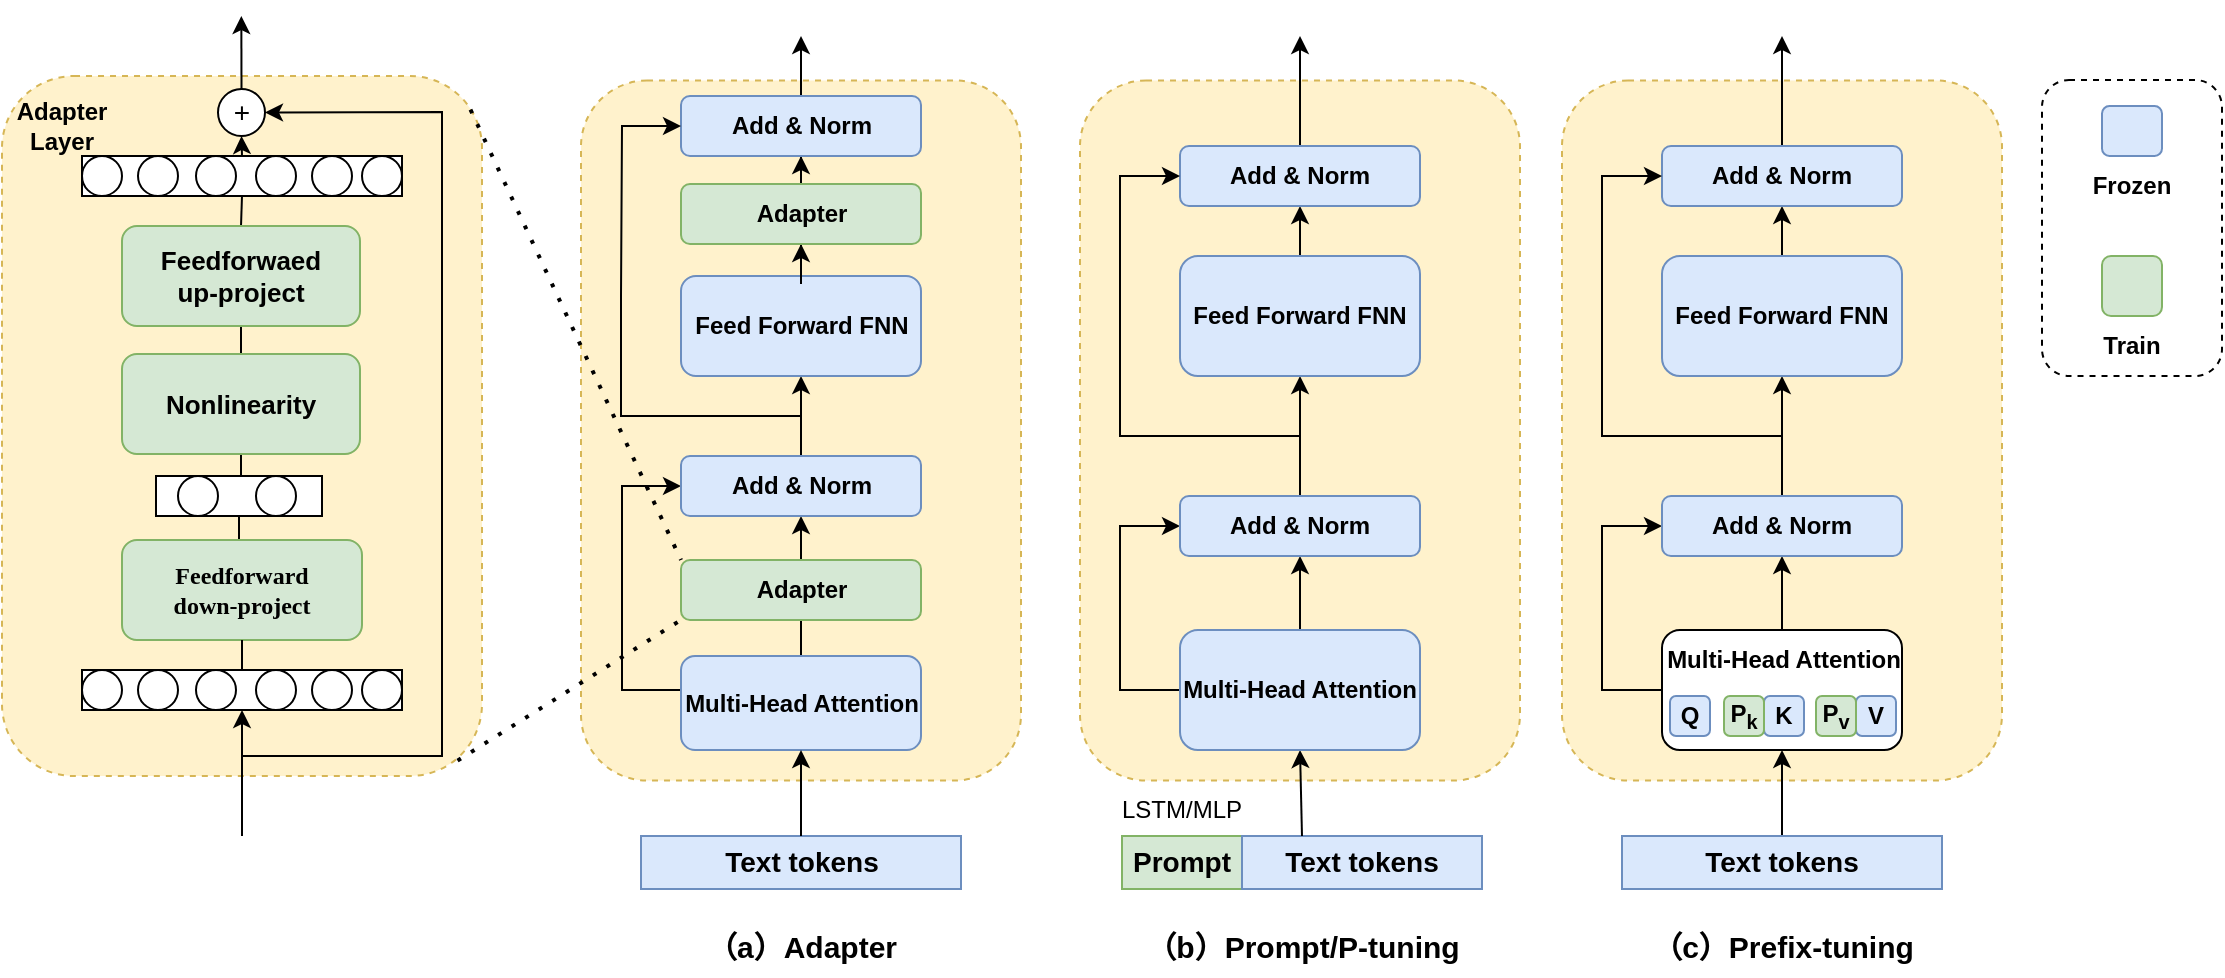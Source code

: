 <mxfile version="26.0.16">
  <diagram name="第 1 页" id="Ahd-Ehgqp-aZsXqGatdi">
    <mxGraphModel dx="2910" dy="1080" grid="1" gridSize="10" guides="1" tooltips="1" connect="1" arrows="1" fold="1" page="1" pageScale="1" pageWidth="827" pageHeight="1169" math="0" shadow="0">
      <root>
        <mxCell id="0" />
        <mxCell id="1" parent="0" />
        <mxCell id="XfbloPg4ATD7ratiGsCX-1" value="" style="rounded=1;whiteSpace=wrap;html=1;dashed=1;fillColor=#fff2cc;strokeColor=#d6b656;" parent="1" vertex="1">
          <mxGeometry x="-550" y="120" width="240" height="350" as="geometry" />
        </mxCell>
        <mxCell id="XfbloPg4ATD7ratiGsCX-2" style="edgeStyle=orthogonalEdgeStyle;rounded=0;orthogonalLoop=1;jettySize=auto;html=1;exitX=0.5;exitY=0;exitDx=0;exitDy=0;entryX=0.5;entryY=1;entryDx=0;entryDy=0;endArrow=none;endFill=0;" parent="1" source="XfbloPg4ATD7ratiGsCX-3" target="XfbloPg4ATD7ratiGsCX-5" edge="1">
          <mxGeometry relative="1" as="geometry" />
        </mxCell>
        <mxCell id="XfbloPg4ATD7ratiGsCX-3" value="&lt;b&gt;&lt;font face=&quot;Tahoma&quot;&gt;Feedforward&lt;br&gt;down-project&lt;/font&gt;&lt;/b&gt;" style="rounded=1;whiteSpace=wrap;html=1;fillColor=#d5e8d4;strokeColor=#82b366;" parent="1" vertex="1">
          <mxGeometry x="-490" y="352" width="120" height="50" as="geometry" />
        </mxCell>
        <mxCell id="XfbloPg4ATD7ratiGsCX-4" style="edgeStyle=orthogonalEdgeStyle;rounded=0;orthogonalLoop=1;jettySize=auto;html=1;exitX=0.5;exitY=0;exitDx=0;exitDy=0;entryX=0.5;entryY=1;entryDx=0;entryDy=0;endArrow=none;endFill=0;" parent="1" source="XfbloPg4ATD7ratiGsCX-5" target="XfbloPg4ATD7ratiGsCX-9" edge="1">
          <mxGeometry relative="1" as="geometry" />
        </mxCell>
        <mxCell id="XfbloPg4ATD7ratiGsCX-5" value="" style="rounded=0;whiteSpace=wrap;html=1;" parent="1" vertex="1">
          <mxGeometry x="-473" y="320" width="83" height="20" as="geometry" />
        </mxCell>
        <mxCell id="XfbloPg4ATD7ratiGsCX-6" value="" style="ellipse;whiteSpace=wrap;html=1;aspect=fixed;" parent="1" vertex="1">
          <mxGeometry x="-462" y="320" width="20" height="20" as="geometry" />
        </mxCell>
        <mxCell id="XfbloPg4ATD7ratiGsCX-7" value="" style="ellipse;whiteSpace=wrap;html=1;aspect=fixed;" parent="1" vertex="1">
          <mxGeometry x="-423" y="320" width="20" height="20" as="geometry" />
        </mxCell>
        <mxCell id="XfbloPg4ATD7ratiGsCX-8" style="edgeStyle=orthogonalEdgeStyle;rounded=0;orthogonalLoop=1;jettySize=auto;html=1;exitX=0.5;exitY=0;exitDx=0;exitDy=0;entryX=0.5;entryY=1;entryDx=0;entryDy=0;endArrow=none;endFill=0;" parent="1" source="XfbloPg4ATD7ratiGsCX-9" target="XfbloPg4ATD7ratiGsCX-11" edge="1">
          <mxGeometry relative="1" as="geometry" />
        </mxCell>
        <mxCell id="XfbloPg4ATD7ratiGsCX-9" value="&lt;b&gt;&lt;font style=&quot;font-size: 13px;&quot;&gt;Nonlinearity&lt;/font&gt;&lt;/b&gt;" style="rounded=1;whiteSpace=wrap;html=1;fillColor=#d5e8d4;strokeColor=#82b366;" parent="1" vertex="1">
          <mxGeometry x="-490" y="259" width="119" height="50" as="geometry" />
        </mxCell>
        <mxCell id="XfbloPg4ATD7ratiGsCX-10" style="edgeStyle=orthogonalEdgeStyle;rounded=0;orthogonalLoop=1;jettySize=auto;html=1;exitX=0.5;exitY=0;exitDx=0;exitDy=0;entryX=0.5;entryY=1;entryDx=0;entryDy=0;endArrow=none;endFill=0;" parent="1" source="XfbloPg4ATD7ratiGsCX-11" target="XfbloPg4ATD7ratiGsCX-13" edge="1">
          <mxGeometry relative="1" as="geometry" />
        </mxCell>
        <mxCell id="XfbloPg4ATD7ratiGsCX-11" value="&lt;b&gt;&lt;font style=&quot;font-size: 13px;&quot;&gt;Feedforwaed&lt;br&gt;up-project&lt;br&gt;&lt;/font&gt;&lt;/b&gt;" style="rounded=1;whiteSpace=wrap;html=1;fillColor=#d5e8d4;strokeColor=#82b366;" parent="1" vertex="1">
          <mxGeometry x="-490" y="195" width="119" height="50" as="geometry" />
        </mxCell>
        <mxCell id="XfbloPg4ATD7ratiGsCX-12" value="" style="group" parent="1" vertex="1" connectable="0">
          <mxGeometry x="-510" y="160" width="160" height="20" as="geometry" />
        </mxCell>
        <mxCell id="XfbloPg4ATD7ratiGsCX-13" value="" style="rounded=0;whiteSpace=wrap;html=1;" parent="XfbloPg4ATD7ratiGsCX-12" vertex="1">
          <mxGeometry width="160" height="20" as="geometry" />
        </mxCell>
        <mxCell id="XfbloPg4ATD7ratiGsCX-14" value="" style="ellipse;whiteSpace=wrap;html=1;aspect=fixed;" parent="XfbloPg4ATD7ratiGsCX-12" vertex="1">
          <mxGeometry width="20" height="20" as="geometry" />
        </mxCell>
        <mxCell id="XfbloPg4ATD7ratiGsCX-15" value="" style="ellipse;whiteSpace=wrap;html=1;aspect=fixed;" parent="XfbloPg4ATD7ratiGsCX-12" vertex="1">
          <mxGeometry x="28" width="20" height="20" as="geometry" />
        </mxCell>
        <mxCell id="XfbloPg4ATD7ratiGsCX-16" value="" style="ellipse;whiteSpace=wrap;html=1;aspect=fixed;" parent="XfbloPg4ATD7ratiGsCX-12" vertex="1">
          <mxGeometry x="57" width="20" height="20" as="geometry" />
        </mxCell>
        <mxCell id="XfbloPg4ATD7ratiGsCX-17" value="" style="ellipse;whiteSpace=wrap;html=1;aspect=fixed;" parent="XfbloPg4ATD7ratiGsCX-12" vertex="1">
          <mxGeometry x="87" width="20" height="20" as="geometry" />
        </mxCell>
        <mxCell id="XfbloPg4ATD7ratiGsCX-18" value="" style="ellipse;whiteSpace=wrap;html=1;aspect=fixed;" parent="XfbloPg4ATD7ratiGsCX-12" vertex="1">
          <mxGeometry x="115" width="20" height="20" as="geometry" />
        </mxCell>
        <mxCell id="XfbloPg4ATD7ratiGsCX-19" value="" style="ellipse;whiteSpace=wrap;html=1;aspect=fixed;" parent="XfbloPg4ATD7ratiGsCX-12" vertex="1">
          <mxGeometry x="140" width="20" height="20" as="geometry" />
        </mxCell>
        <mxCell id="XfbloPg4ATD7ratiGsCX-20" value="" style="group" parent="1" vertex="1" connectable="0">
          <mxGeometry x="-510" y="417" width="160" height="20" as="geometry" />
        </mxCell>
        <mxCell id="XfbloPg4ATD7ratiGsCX-21" value="" style="rounded=0;whiteSpace=wrap;html=1;" parent="XfbloPg4ATD7ratiGsCX-20" vertex="1">
          <mxGeometry width="160" height="20" as="geometry" />
        </mxCell>
        <mxCell id="XfbloPg4ATD7ratiGsCX-22" value="" style="ellipse;whiteSpace=wrap;html=1;aspect=fixed;" parent="XfbloPg4ATD7ratiGsCX-20" vertex="1">
          <mxGeometry width="20" height="20" as="geometry" />
        </mxCell>
        <mxCell id="XfbloPg4ATD7ratiGsCX-23" value="" style="ellipse;whiteSpace=wrap;html=1;aspect=fixed;" parent="XfbloPg4ATD7ratiGsCX-20" vertex="1">
          <mxGeometry x="28" width="20" height="20" as="geometry" />
        </mxCell>
        <mxCell id="XfbloPg4ATD7ratiGsCX-24" value="" style="ellipse;whiteSpace=wrap;html=1;aspect=fixed;" parent="XfbloPg4ATD7ratiGsCX-20" vertex="1">
          <mxGeometry x="57" width="20" height="20" as="geometry" />
        </mxCell>
        <mxCell id="XfbloPg4ATD7ratiGsCX-25" value="" style="ellipse;whiteSpace=wrap;html=1;aspect=fixed;" parent="XfbloPg4ATD7ratiGsCX-20" vertex="1">
          <mxGeometry x="87" width="20" height="20" as="geometry" />
        </mxCell>
        <mxCell id="XfbloPg4ATD7ratiGsCX-26" value="" style="ellipse;whiteSpace=wrap;html=1;aspect=fixed;" parent="XfbloPg4ATD7ratiGsCX-20" vertex="1">
          <mxGeometry x="115" width="20" height="20" as="geometry" />
        </mxCell>
        <mxCell id="XfbloPg4ATD7ratiGsCX-27" value="" style="ellipse;whiteSpace=wrap;html=1;aspect=fixed;" parent="XfbloPg4ATD7ratiGsCX-20" vertex="1">
          <mxGeometry x="140" width="20" height="20" as="geometry" />
        </mxCell>
        <mxCell id="XfbloPg4ATD7ratiGsCX-28" value="" style="endArrow=classic;html=1;rounded=0;entryX=0.5;entryY=1;entryDx=0;entryDy=0;" parent="1" target="XfbloPg4ATD7ratiGsCX-21" edge="1">
          <mxGeometry width="50" height="50" relative="1" as="geometry">
            <mxPoint x="-430" y="500" as="sourcePoint" />
            <mxPoint x="-440" y="530" as="targetPoint" />
          </mxGeometry>
        </mxCell>
        <mxCell id="XfbloPg4ATD7ratiGsCX-29" style="edgeStyle=orthogonalEdgeStyle;rounded=0;orthogonalLoop=1;jettySize=auto;html=1;exitX=0.5;exitY=0;exitDx=0;exitDy=0;entryX=0.5;entryY=1;entryDx=0;entryDy=0;endArrow=none;endFill=0;" parent="1" source="XfbloPg4ATD7ratiGsCX-21" target="XfbloPg4ATD7ratiGsCX-3" edge="1">
          <mxGeometry relative="1" as="geometry" />
        </mxCell>
        <mxCell id="XfbloPg4ATD7ratiGsCX-30" style="edgeStyle=orthogonalEdgeStyle;rounded=0;orthogonalLoop=1;jettySize=auto;html=1;exitX=0.5;exitY=0;exitDx=0;exitDy=0;" parent="1" source="XfbloPg4ATD7ratiGsCX-31" edge="1">
          <mxGeometry relative="1" as="geometry">
            <mxPoint x="-430.333" y="90" as="targetPoint" />
          </mxGeometry>
        </mxCell>
        <mxCell id="XfbloPg4ATD7ratiGsCX-31" value="&lt;font style=&quot;font-size: 14px;&quot;&gt;+&lt;/font&gt;" style="ellipse;whiteSpace=wrap;html=1;aspect=fixed;" parent="1" vertex="1">
          <mxGeometry x="-442" y="126.5" width="23.5" height="23.5" as="geometry" />
        </mxCell>
        <mxCell id="XfbloPg4ATD7ratiGsCX-32" value="" style="endArrow=classic;html=1;rounded=0;entryX=1;entryY=0.5;entryDx=0;entryDy=0;" parent="1" target="XfbloPg4ATD7ratiGsCX-31" edge="1">
          <mxGeometry width="50" height="50" relative="1" as="geometry">
            <mxPoint x="-430" y="460" as="sourcePoint" />
            <mxPoint x="-240" y="140" as="targetPoint" />
            <Array as="points">
              <mxPoint x="-330" y="460" />
              <mxPoint x="-330" y="138" />
            </Array>
          </mxGeometry>
        </mxCell>
        <mxCell id="XfbloPg4ATD7ratiGsCX-33" value="&lt;b&gt;Adapter&lt;br&gt;Layer&lt;/b&gt;" style="text;html=1;strokeColor=none;fillColor=none;align=center;verticalAlign=middle;whiteSpace=wrap;rounded=0;" parent="1" vertex="1">
          <mxGeometry x="-550" y="130" width="60" height="30" as="geometry" />
        </mxCell>
        <mxCell id="XfbloPg4ATD7ratiGsCX-34" style="edgeStyle=orthogonalEdgeStyle;rounded=0;orthogonalLoop=1;jettySize=auto;html=1;exitX=0.5;exitY=0;exitDx=0;exitDy=0;entryX=0.5;entryY=1;entryDx=0;entryDy=0;" parent="1" source="XfbloPg4ATD7ratiGsCX-13" target="XfbloPg4ATD7ratiGsCX-31" edge="1">
          <mxGeometry relative="1" as="geometry" />
        </mxCell>
        <mxCell id="XLWhoAdr1jM7pe4-psfR-1" value="" style="rounded=1;whiteSpace=wrap;html=1;labelBorderColor=none;dashed=1;fillColor=#fff2cc;strokeColor=#d6b656;" vertex="1" parent="1">
          <mxGeometry x="230" y="122.25" width="220" height="350" as="geometry" />
        </mxCell>
        <mxCell id="XLWhoAdr1jM7pe4-psfR-19" value="&lt;b&gt;&lt;font style=&quot;font-size: 14px;&quot;&gt;Text tokens&lt;/font&gt;&lt;/b&gt;" style="rounded=0;whiteSpace=wrap;html=1;fillColor=#dae8fc;strokeColor=#6c8ebf;" vertex="1" parent="1">
          <mxGeometry x="-230.5" y="500" width="160" height="26.5" as="geometry" />
        </mxCell>
        <mxCell id="XLWhoAdr1jM7pe4-psfR-20" value="" style="group" vertex="1" connectable="0" parent="1">
          <mxGeometry x="10" y="500" width="180" height="26.5" as="geometry" />
        </mxCell>
        <mxCell id="XfbloPg4ATD7ratiGsCX-37" value="&lt;b&gt;&lt;font style=&quot;font-size: 14px;&quot;&gt;Prompt&lt;/font&gt;&lt;/b&gt;" style="rounded=0;whiteSpace=wrap;html=1;fillColor=#d5e8d4;strokeColor=#82b366;" parent="XLWhoAdr1jM7pe4-psfR-20" vertex="1">
          <mxGeometry width="60" height="26.5" as="geometry" />
        </mxCell>
        <mxCell id="ZDdrnm3DGxkRZ29ZL-x0-1" value="&lt;b&gt;&lt;font style=&quot;font-size: 14px;&quot;&gt;Text tokens&lt;/font&gt;&lt;/b&gt;" style="rounded=0;whiteSpace=wrap;html=1;fillColor=#dae8fc;strokeColor=#6c8ebf;" parent="XLWhoAdr1jM7pe4-psfR-20" vertex="1">
          <mxGeometry x="60" width="120" height="26.5" as="geometry" />
        </mxCell>
        <mxCell id="XLWhoAdr1jM7pe4-psfR-37" value="" style="rounded=1;whiteSpace=wrap;html=1;labelBorderColor=none;dashed=1;fillColor=#fff2cc;strokeColor=#d6b656;" vertex="1" parent="1">
          <mxGeometry x="-11" y="122.25" width="220" height="350" as="geometry" />
        </mxCell>
        <mxCell id="ZDdrnm3DGxkRZ29ZL-x0-15" value="" style="endArrow=classic;html=1;rounded=0;exitX=0.25;exitY=0;exitDx=0;exitDy=0;entryX=0.5;entryY=1;entryDx=0;entryDy=0;" parent="1" source="ZDdrnm3DGxkRZ29ZL-x0-1" edge="1" target="XLWhoAdr1jM7pe4-psfR-52">
          <mxGeometry width="50" height="50" relative="1" as="geometry">
            <mxPoint x="89" y="473.25" as="sourcePoint" />
            <mxPoint x="100" y="459.25" as="targetPoint" />
          </mxGeometry>
        </mxCell>
        <mxCell id="XLWhoAdr1jM7pe4-psfR-56" style="edgeStyle=orthogonalEdgeStyle;rounded=0;orthogonalLoop=1;jettySize=auto;html=1;exitX=0;exitY=0.5;exitDx=0;exitDy=0;entryX=0;entryY=0.5;entryDx=0;entryDy=0;fontStyle=1" edge="1" parent="1" source="XLWhoAdr1jM7pe4-psfR-52" target="XLWhoAdr1jM7pe4-psfR-53">
          <mxGeometry relative="1" as="geometry">
            <Array as="points">
              <mxPoint x="9" y="427" />
              <mxPoint x="9" y="345" />
            </Array>
          </mxGeometry>
        </mxCell>
        <mxCell id="XLWhoAdr1jM7pe4-psfR-57" style="edgeStyle=orthogonalEdgeStyle;rounded=0;orthogonalLoop=1;jettySize=auto;html=1;entryX=0.5;entryY=1;entryDx=0;entryDy=0;" edge="1" parent="1" source="XLWhoAdr1jM7pe4-psfR-52" target="XLWhoAdr1jM7pe4-psfR-53">
          <mxGeometry relative="1" as="geometry" />
        </mxCell>
        <mxCell id="XLWhoAdr1jM7pe4-psfR-52" value="&lt;b&gt;Multi-Head Attention&lt;/b&gt;" style="rounded=1;whiteSpace=wrap;html=1;fillColor=#dae8fc;strokeColor=#6c8ebf;" vertex="1" parent="1">
          <mxGeometry x="39" y="397" width="120" height="60" as="geometry" />
        </mxCell>
        <mxCell id="XLWhoAdr1jM7pe4-psfR-58" style="edgeStyle=orthogonalEdgeStyle;rounded=0;orthogonalLoop=1;jettySize=auto;html=1;entryX=0.5;entryY=1;entryDx=0;entryDy=0;" edge="1" parent="1" source="XLWhoAdr1jM7pe4-psfR-53" target="XLWhoAdr1jM7pe4-psfR-54">
          <mxGeometry relative="1" as="geometry" />
        </mxCell>
        <mxCell id="XLWhoAdr1jM7pe4-psfR-53" value="&lt;b&gt;Add &amp;amp; Norm&lt;/b&gt;" style="rounded=1;whiteSpace=wrap;html=1;fillColor=#dae8fc;strokeColor=#6c8ebf;" vertex="1" parent="1">
          <mxGeometry x="39" y="330" width="120" height="30" as="geometry" />
        </mxCell>
        <mxCell id="XLWhoAdr1jM7pe4-psfR-60" style="edgeStyle=orthogonalEdgeStyle;rounded=0;orthogonalLoop=1;jettySize=auto;html=1;entryX=0.5;entryY=1;entryDx=0;entryDy=0;" edge="1" parent="1" source="XLWhoAdr1jM7pe4-psfR-54" target="XLWhoAdr1jM7pe4-psfR-55">
          <mxGeometry relative="1" as="geometry" />
        </mxCell>
        <mxCell id="XLWhoAdr1jM7pe4-psfR-54" value="&lt;b&gt;Feed Forward FNN&lt;/b&gt;" style="rounded=1;whiteSpace=wrap;html=1;fillColor=#dae8fc;strokeColor=#6c8ebf;" vertex="1" parent="1">
          <mxGeometry x="39" y="210" width="120" height="60" as="geometry" />
        </mxCell>
        <mxCell id="XLWhoAdr1jM7pe4-psfR-61" style="edgeStyle=orthogonalEdgeStyle;rounded=0;orthogonalLoop=1;jettySize=auto;html=1;" edge="1" parent="1" source="XLWhoAdr1jM7pe4-psfR-55">
          <mxGeometry relative="1" as="geometry">
            <mxPoint x="99" y="100" as="targetPoint" />
          </mxGeometry>
        </mxCell>
        <mxCell id="XLWhoAdr1jM7pe4-psfR-55" value="&lt;b&gt;Add &amp;amp; Norm&lt;/b&gt;" style="rounded=1;whiteSpace=wrap;html=1;fillColor=#dae8fc;strokeColor=#6c8ebf;" vertex="1" parent="1">
          <mxGeometry x="39" y="155" width="120" height="30" as="geometry" />
        </mxCell>
        <mxCell id="XLWhoAdr1jM7pe4-psfR-59" value="" style="endArrow=classic;html=1;rounded=0;entryX=0;entryY=0.5;entryDx=0;entryDy=0;" edge="1" parent="1" target="XLWhoAdr1jM7pe4-psfR-55">
          <mxGeometry width="50" height="50" relative="1" as="geometry">
            <mxPoint x="99" y="300" as="sourcePoint" />
            <mxPoint x="-61" y="240" as="targetPoint" />
            <Array as="points">
              <mxPoint x="9" y="300" />
              <mxPoint x="9" y="240" />
              <mxPoint x="9" y="170" />
            </Array>
          </mxGeometry>
        </mxCell>
        <mxCell id="XLWhoAdr1jM7pe4-psfR-80" value="LSTM/MLP" style="text;html=1;align=center;verticalAlign=middle;whiteSpace=wrap;rounded=0;" vertex="1" parent="1">
          <mxGeometry x="10" y="472.25" width="60" height="30" as="geometry" />
        </mxCell>
        <mxCell id="XLWhoAdr1jM7pe4-psfR-100" style="edgeStyle=orthogonalEdgeStyle;rounded=0;orthogonalLoop=1;jettySize=auto;html=1;entryX=0.5;entryY=1;entryDx=0;entryDy=0;" edge="1" parent="1" source="XLWhoAdr1jM7pe4-psfR-81" target="XLWhoAdr1jM7pe4-psfR-82">
          <mxGeometry relative="1" as="geometry" />
        </mxCell>
        <mxCell id="XLWhoAdr1jM7pe4-psfR-81" value="&lt;b&gt;&lt;font style=&quot;font-size: 14px;&quot;&gt;Text tokens&lt;/font&gt;&lt;/b&gt;" style="rounded=0;whiteSpace=wrap;html=1;fillColor=#dae8fc;strokeColor=#6c8ebf;" vertex="1" parent="1">
          <mxGeometry x="260" y="500" width="160" height="26.5" as="geometry" />
        </mxCell>
        <mxCell id="XLWhoAdr1jM7pe4-psfR-90" style="edgeStyle=orthogonalEdgeStyle;rounded=0;orthogonalLoop=1;jettySize=auto;html=1;entryX=0;entryY=0.5;entryDx=0;entryDy=0;exitX=0;exitY=0.5;exitDx=0;exitDy=0;" edge="1" parent="1" source="XLWhoAdr1jM7pe4-psfR-82" target="XLWhoAdr1jM7pe4-psfR-89">
          <mxGeometry relative="1" as="geometry">
            <Array as="points">
              <mxPoint x="250" y="427" />
              <mxPoint x="250" y="345" />
            </Array>
          </mxGeometry>
        </mxCell>
        <mxCell id="XLWhoAdr1jM7pe4-psfR-91" style="edgeStyle=orthogonalEdgeStyle;rounded=0;orthogonalLoop=1;jettySize=auto;html=1;entryX=0.5;entryY=1;entryDx=0;entryDy=0;" edge="1" parent="1" source="XLWhoAdr1jM7pe4-psfR-82" target="XLWhoAdr1jM7pe4-psfR-89">
          <mxGeometry relative="1" as="geometry" />
        </mxCell>
        <mxCell id="XLWhoAdr1jM7pe4-psfR-82" value="" style="rounded=1;whiteSpace=wrap;html=1;" vertex="1" parent="1">
          <mxGeometry x="280" y="397" width="120" height="60" as="geometry" />
        </mxCell>
        <mxCell id="XLWhoAdr1jM7pe4-psfR-83" value="&lt;b&gt;Q&lt;/b&gt;" style="rounded=1;whiteSpace=wrap;html=1;fillColor=#dae8fc;strokeColor=#6c8ebf;" vertex="1" parent="1">
          <mxGeometry x="284" y="430" width="20" height="20" as="geometry" />
        </mxCell>
        <mxCell id="XLWhoAdr1jM7pe4-psfR-84" value="&lt;b&gt;K&lt;/b&gt;" style="rounded=1;whiteSpace=wrap;html=1;fillColor=#dae8fc;strokeColor=#6c8ebf;" vertex="1" parent="1">
          <mxGeometry x="331" y="430" width="20" height="20" as="geometry" />
        </mxCell>
        <mxCell id="XLWhoAdr1jM7pe4-psfR-85" value="&lt;b&gt;P&lt;sub&gt;k&lt;/sub&gt;&lt;/b&gt;" style="rounded=1;whiteSpace=wrap;html=1;fillColor=#d5e8d4;strokeColor=#82b366;" vertex="1" parent="1">
          <mxGeometry x="311" y="430" width="20" height="20" as="geometry" />
        </mxCell>
        <mxCell id="XLWhoAdr1jM7pe4-psfR-86" value="&lt;b&gt;V&lt;/b&gt;" style="rounded=1;whiteSpace=wrap;html=1;fillColor=#dae8fc;strokeColor=#6c8ebf;" vertex="1" parent="1">
          <mxGeometry x="377" y="430" width="20" height="20" as="geometry" />
        </mxCell>
        <mxCell id="XLWhoAdr1jM7pe4-psfR-87" value="&lt;b&gt;P&lt;sub&gt;v&lt;/sub&gt;&lt;/b&gt;" style="rounded=1;whiteSpace=wrap;html=1;fillColor=#d5e8d4;strokeColor=#82b366;" vertex="1" parent="1">
          <mxGeometry x="357" y="430" width="20" height="20" as="geometry" />
        </mxCell>
        <mxCell id="XLWhoAdr1jM7pe4-psfR-88" value="&lt;b&gt;Multi-Head Attention&lt;/b&gt;" style="text;html=1;align=center;verticalAlign=middle;whiteSpace=wrap;rounded=0;" vertex="1" parent="1">
          <mxGeometry x="278" y="402" width="126" height="20" as="geometry" />
        </mxCell>
        <mxCell id="XLWhoAdr1jM7pe4-psfR-99" style="edgeStyle=orthogonalEdgeStyle;rounded=0;orthogonalLoop=1;jettySize=auto;html=1;entryX=0.5;entryY=1;entryDx=0;entryDy=0;" edge="1" parent="1" source="XLWhoAdr1jM7pe4-psfR-89" target="XLWhoAdr1jM7pe4-psfR-95">
          <mxGeometry relative="1" as="geometry" />
        </mxCell>
        <mxCell id="XLWhoAdr1jM7pe4-psfR-89" value="&lt;b&gt;Add &amp;amp; Norm&lt;/b&gt;" style="rounded=1;whiteSpace=wrap;html=1;fillColor=#dae8fc;strokeColor=#6c8ebf;" vertex="1" parent="1">
          <mxGeometry x="280" y="330" width="120" height="30" as="geometry" />
        </mxCell>
        <mxCell id="XLWhoAdr1jM7pe4-psfR-94" style="edgeStyle=orthogonalEdgeStyle;rounded=0;orthogonalLoop=1;jettySize=auto;html=1;entryX=0.5;entryY=1;entryDx=0;entryDy=0;" edge="1" parent="1" source="XLWhoAdr1jM7pe4-psfR-95" target="XLWhoAdr1jM7pe4-psfR-97">
          <mxGeometry relative="1" as="geometry" />
        </mxCell>
        <mxCell id="XLWhoAdr1jM7pe4-psfR-95" value="&lt;b&gt;Feed Forward FNN&lt;/b&gt;" style="rounded=1;whiteSpace=wrap;html=1;fillColor=#dae8fc;strokeColor=#6c8ebf;" vertex="1" parent="1">
          <mxGeometry x="280" y="210" width="120" height="60" as="geometry" />
        </mxCell>
        <mxCell id="XLWhoAdr1jM7pe4-psfR-96" style="edgeStyle=orthogonalEdgeStyle;rounded=0;orthogonalLoop=1;jettySize=auto;html=1;" edge="1" parent="1" source="XLWhoAdr1jM7pe4-psfR-97">
          <mxGeometry relative="1" as="geometry">
            <mxPoint x="340" y="100" as="targetPoint" />
          </mxGeometry>
        </mxCell>
        <mxCell id="XLWhoAdr1jM7pe4-psfR-97" value="&lt;b&gt;Add &amp;amp; Norm&lt;/b&gt;" style="rounded=1;whiteSpace=wrap;html=1;fillColor=#dae8fc;strokeColor=#6c8ebf;" vertex="1" parent="1">
          <mxGeometry x="280" y="155" width="120" height="30" as="geometry" />
        </mxCell>
        <mxCell id="XLWhoAdr1jM7pe4-psfR-98" value="" style="endArrow=classic;html=1;rounded=0;entryX=0;entryY=0.5;entryDx=0;entryDy=0;" edge="1" parent="1" target="XLWhoAdr1jM7pe4-psfR-97">
          <mxGeometry width="50" height="50" relative="1" as="geometry">
            <mxPoint x="340" y="300" as="sourcePoint" />
            <mxPoint x="180" y="240" as="targetPoint" />
            <Array as="points">
              <mxPoint x="250" y="300" />
              <mxPoint x="250" y="240" />
              <mxPoint x="250" y="170" />
            </Array>
          </mxGeometry>
        </mxCell>
        <mxCell id="XLWhoAdr1jM7pe4-psfR-101" value="" style="rounded=1;whiteSpace=wrap;html=1;labelBorderColor=none;dashed=1;fillColor=#fff2cc;strokeColor=#d6b656;" vertex="1" parent="1">
          <mxGeometry x="-260.5" y="122.25" width="220" height="350" as="geometry" />
        </mxCell>
        <mxCell id="XLWhoAdr1jM7pe4-psfR-102" style="edgeStyle=orthogonalEdgeStyle;rounded=0;orthogonalLoop=1;jettySize=auto;html=1;exitX=0;exitY=0.5;exitDx=0;exitDy=0;entryX=0;entryY=0.5;entryDx=0;entryDy=0;fontStyle=1" edge="1" parent="1" source="XLWhoAdr1jM7pe4-psfR-104" target="XLWhoAdr1jM7pe4-psfR-106">
          <mxGeometry relative="1" as="geometry">
            <Array as="points">
              <mxPoint x="-240" y="427" />
              <mxPoint x="-240" y="325" />
            </Array>
          </mxGeometry>
        </mxCell>
        <mxCell id="XLWhoAdr1jM7pe4-psfR-103" style="edgeStyle=orthogonalEdgeStyle;rounded=0;orthogonalLoop=1;jettySize=auto;html=1;entryX=0.5;entryY=1;entryDx=0;entryDy=0;" edge="1" parent="1" source="XLWhoAdr1jM7pe4-psfR-104" target="XLWhoAdr1jM7pe4-psfR-106">
          <mxGeometry relative="1" as="geometry" />
        </mxCell>
        <mxCell id="XLWhoAdr1jM7pe4-psfR-104" value="&lt;b&gt;Multi-Head Attention&lt;/b&gt;" style="rounded=1;whiteSpace=wrap;html=1;fillColor=#dae8fc;strokeColor=#6c8ebf;" vertex="1" parent="1">
          <mxGeometry x="-210.5" y="410" width="120" height="47" as="geometry" />
        </mxCell>
        <mxCell id="XLWhoAdr1jM7pe4-psfR-105" style="edgeStyle=orthogonalEdgeStyle;rounded=0;orthogonalLoop=1;jettySize=auto;html=1;entryX=0.5;entryY=1;entryDx=0;entryDy=0;" edge="1" parent="1" source="XLWhoAdr1jM7pe4-psfR-106" target="XLWhoAdr1jM7pe4-psfR-108">
          <mxGeometry relative="1" as="geometry" />
        </mxCell>
        <mxCell id="XLWhoAdr1jM7pe4-psfR-106" value="&lt;b&gt;Add &amp;amp; Norm&lt;/b&gt;" style="rounded=1;whiteSpace=wrap;html=1;fillColor=#dae8fc;strokeColor=#6c8ebf;" vertex="1" parent="1">
          <mxGeometry x="-210.5" y="310" width="120" height="30" as="geometry" />
        </mxCell>
        <mxCell id="XLWhoAdr1jM7pe4-psfR-107" style="edgeStyle=orthogonalEdgeStyle;rounded=0;orthogonalLoop=1;jettySize=auto;html=1;entryX=0.5;entryY=1;entryDx=0;entryDy=0;" edge="1" parent="1" source="XLWhoAdr1jM7pe4-psfR-116" target="XLWhoAdr1jM7pe4-psfR-110">
          <mxGeometry relative="1" as="geometry" />
        </mxCell>
        <mxCell id="XLWhoAdr1jM7pe4-psfR-108" value="&lt;b&gt;Feed Forward FNN&lt;/b&gt;" style="rounded=1;whiteSpace=wrap;html=1;fillColor=#dae8fc;strokeColor=#6c8ebf;" vertex="1" parent="1">
          <mxGeometry x="-210.5" y="220" width="120" height="50" as="geometry" />
        </mxCell>
        <mxCell id="XLWhoAdr1jM7pe4-psfR-109" style="edgeStyle=orthogonalEdgeStyle;rounded=0;orthogonalLoop=1;jettySize=auto;html=1;" edge="1" parent="1" source="XLWhoAdr1jM7pe4-psfR-110">
          <mxGeometry relative="1" as="geometry">
            <mxPoint x="-150.5" y="100" as="targetPoint" />
          </mxGeometry>
        </mxCell>
        <mxCell id="XLWhoAdr1jM7pe4-psfR-110" value="&lt;b&gt;Add &amp;amp; Norm&lt;/b&gt;" style="rounded=1;whiteSpace=wrap;html=1;fillColor=#dae8fc;strokeColor=#6c8ebf;" vertex="1" parent="1">
          <mxGeometry x="-210.5" y="130" width="120" height="30" as="geometry" />
        </mxCell>
        <mxCell id="XLWhoAdr1jM7pe4-psfR-111" value="" style="endArrow=classic;html=1;rounded=0;entryX=0;entryY=0.5;entryDx=0;entryDy=0;" edge="1" parent="1" target="XLWhoAdr1jM7pe4-psfR-110">
          <mxGeometry width="50" height="50" relative="1" as="geometry">
            <mxPoint x="-150.5" y="290" as="sourcePoint" />
            <mxPoint x="-210.5" y="160" as="targetPoint" />
            <Array as="points">
              <mxPoint x="-240.5" y="290" />
              <mxPoint x="-240.5" y="230" />
              <mxPoint x="-240" y="145" />
            </Array>
          </mxGeometry>
        </mxCell>
        <mxCell id="XLWhoAdr1jM7pe4-psfR-113" style="edgeStyle=orthogonalEdgeStyle;rounded=0;orthogonalLoop=1;jettySize=auto;html=1;entryX=0.5;entryY=1;entryDx=0;entryDy=0;" edge="1" parent="1" source="XLWhoAdr1jM7pe4-psfR-19" target="XLWhoAdr1jM7pe4-psfR-104">
          <mxGeometry relative="1" as="geometry" />
        </mxCell>
        <mxCell id="XLWhoAdr1jM7pe4-psfR-115" value="&lt;b&gt;Adapter&lt;/b&gt;" style="rounded=1;whiteSpace=wrap;html=1;fillColor=#d5e8d4;strokeColor=#82b366;" vertex="1" parent="1">
          <mxGeometry x="-210.5" y="362" width="120" height="30" as="geometry" />
        </mxCell>
        <mxCell id="XLWhoAdr1jM7pe4-psfR-117" value="" style="edgeStyle=orthogonalEdgeStyle;rounded=0;orthogonalLoop=1;jettySize=auto;html=1;entryX=0.5;entryY=1;entryDx=0;entryDy=0;" edge="1" parent="1" source="XLWhoAdr1jM7pe4-psfR-108" target="XLWhoAdr1jM7pe4-psfR-116">
          <mxGeometry relative="1" as="geometry">
            <mxPoint x="-150" y="220" as="sourcePoint" />
            <mxPoint x="-150" y="160" as="targetPoint" />
          </mxGeometry>
        </mxCell>
        <mxCell id="XLWhoAdr1jM7pe4-psfR-116" value="&lt;b&gt;Adapter&lt;/b&gt;" style="rounded=1;whiteSpace=wrap;html=1;fillColor=#d5e8d4;strokeColor=#82b366;" vertex="1" parent="1">
          <mxGeometry x="-210.5" y="174" width="120" height="30" as="geometry" />
        </mxCell>
        <mxCell id="XLWhoAdr1jM7pe4-psfR-118" value="" style="endArrow=none;dashed=1;html=1;dashPattern=1 3;strokeWidth=2;rounded=0;entryX=0;entryY=0;entryDx=0;entryDy=0;exitX=0.976;exitY=0.048;exitDx=0;exitDy=0;exitPerimeter=0;" edge="1" parent="1" source="XfbloPg4ATD7ratiGsCX-1" target="XLWhoAdr1jM7pe4-psfR-115">
          <mxGeometry width="50" height="50" relative="1" as="geometry">
            <mxPoint x="-280" y="130" as="sourcePoint" />
            <mxPoint x="-230" y="80" as="targetPoint" />
          </mxGeometry>
        </mxCell>
        <mxCell id="XLWhoAdr1jM7pe4-psfR-119" value="" style="endArrow=none;dashed=1;html=1;dashPattern=1 3;strokeWidth=2;rounded=0;entryX=0;entryY=1;entryDx=0;entryDy=0;exitX=0.949;exitY=0.978;exitDx=0;exitDy=0;exitPerimeter=0;" edge="1" parent="1" source="XfbloPg4ATD7ratiGsCX-1" target="XLWhoAdr1jM7pe4-psfR-115">
          <mxGeometry width="50" height="50" relative="1" as="geometry">
            <mxPoint x="-320" y="520" as="sourcePoint" />
            <mxPoint x="-270" y="470" as="targetPoint" />
          </mxGeometry>
        </mxCell>
        <mxCell id="XLWhoAdr1jM7pe4-psfR-121" value="" style="rounded=1;whiteSpace=wrap;html=1;dashed=1;" vertex="1" parent="1">
          <mxGeometry x="470" y="122" width="90" height="148" as="geometry" />
        </mxCell>
        <mxCell id="XLWhoAdr1jM7pe4-psfR-123" value="" style="rounded=1;whiteSpace=wrap;html=1;fillColor=#d5e8d4;strokeColor=#82b366;" vertex="1" parent="1">
          <mxGeometry x="500" y="210" width="30" height="30" as="geometry" />
        </mxCell>
        <mxCell id="XLWhoAdr1jM7pe4-psfR-124" value="" style="rounded=1;whiteSpace=wrap;html=1;fillColor=#dae8fc;strokeColor=#6c8ebf;" vertex="1" parent="1">
          <mxGeometry x="500" y="135" width="30" height="25" as="geometry" />
        </mxCell>
        <mxCell id="XLWhoAdr1jM7pe4-psfR-125" value="&lt;b&gt;Frozen&lt;/b&gt;" style="text;html=1;align=center;verticalAlign=middle;whiteSpace=wrap;rounded=0;" vertex="1" parent="1">
          <mxGeometry x="485" y="160" width="60" height="30" as="geometry" />
        </mxCell>
        <mxCell id="XLWhoAdr1jM7pe4-psfR-126" value="&lt;b&gt;Train&lt;/b&gt;" style="text;html=1;align=center;verticalAlign=middle;whiteSpace=wrap;rounded=0;" vertex="1" parent="1">
          <mxGeometry x="485" y="240" width="60" height="30" as="geometry" />
        </mxCell>
        <mxCell id="XLWhoAdr1jM7pe4-psfR-127" value="&lt;font style=&quot;font-size: 15px;&quot;&gt;（a）Adapter&lt;/font&gt;" style="text;html=1;align=center;verticalAlign=middle;whiteSpace=wrap;rounded=0;fontStyle=1" vertex="1" parent="1">
          <mxGeometry x="-205.5" y="540" width="110" height="30" as="geometry" />
        </mxCell>
        <mxCell id="XLWhoAdr1jM7pe4-psfR-128" value="&lt;font style=&quot;font-size: 15px;&quot;&gt;（b）Prompt/P-tuning&lt;/font&gt;" style="text;html=1;align=center;verticalAlign=middle;whiteSpace=wrap;rounded=0;fontStyle=1" vertex="1" parent="1">
          <mxGeometry x="11.75" y="540" width="176.5" height="30" as="geometry" />
        </mxCell>
        <mxCell id="XLWhoAdr1jM7pe4-psfR-129" value="&lt;font style=&quot;font-size: 15px;&quot;&gt;（c）Prefix-tuning&lt;/font&gt;" style="text;html=1;align=center;verticalAlign=middle;whiteSpace=wrap;rounded=0;fontStyle=1" vertex="1" parent="1">
          <mxGeometry x="267.5" y="540" width="145" height="30" as="geometry" />
        </mxCell>
      </root>
    </mxGraphModel>
  </diagram>
</mxfile>
